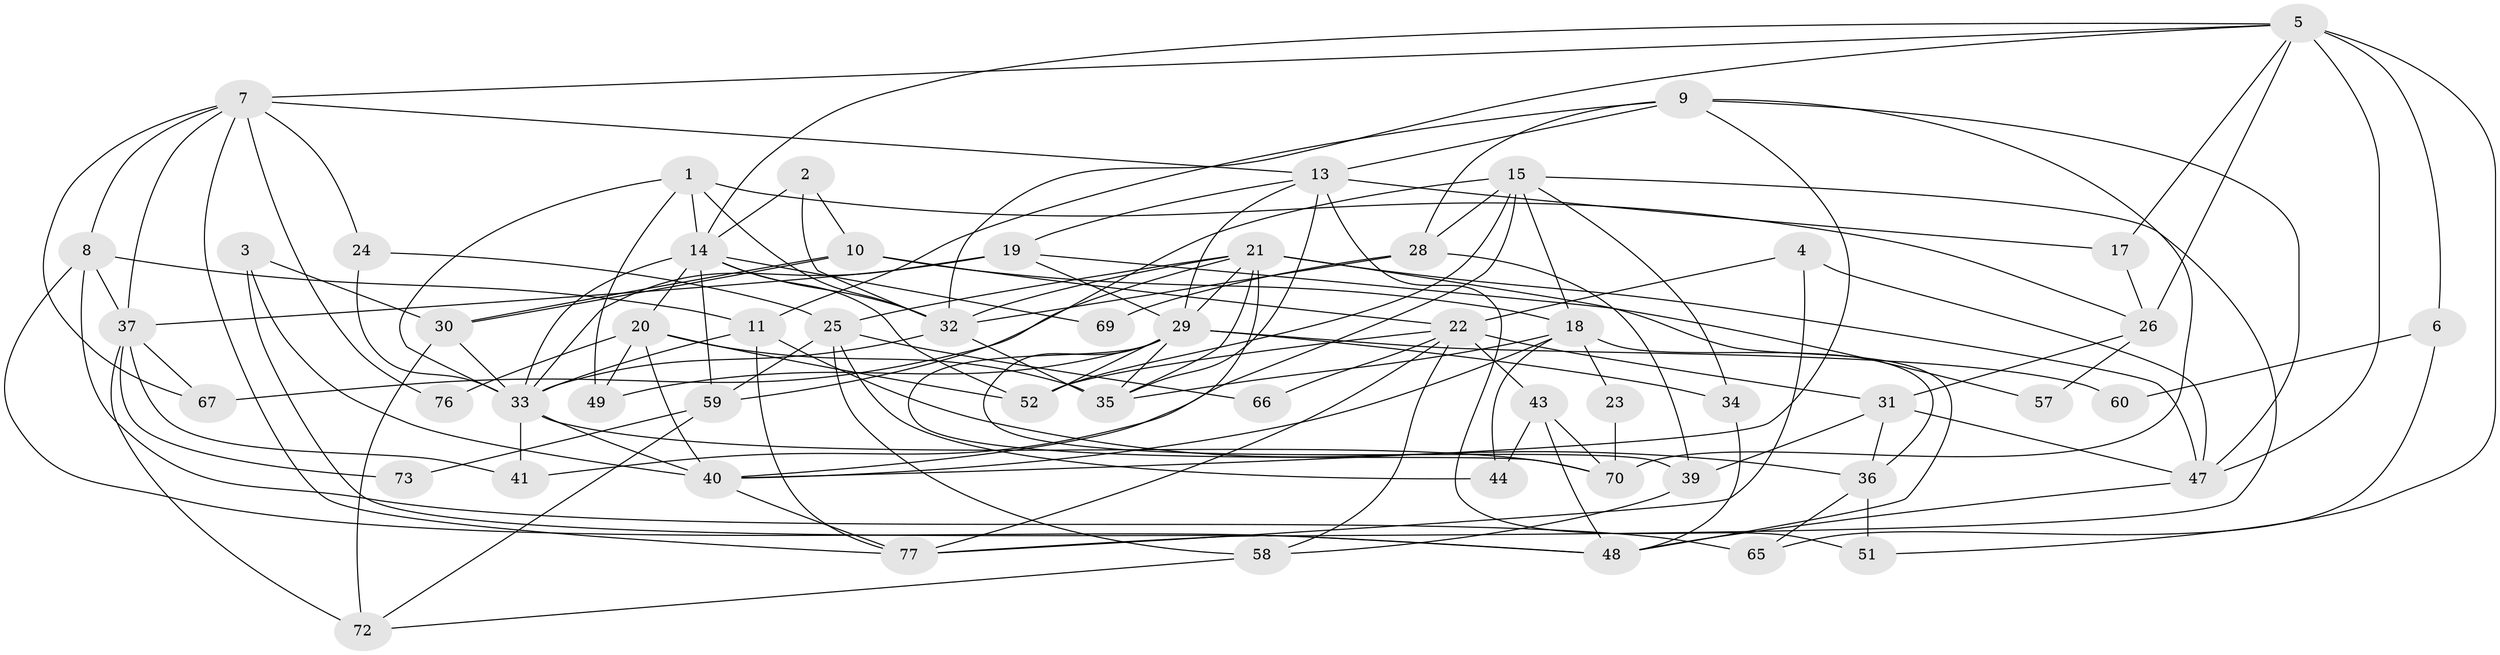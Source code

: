 // original degree distribution, {5: 0.18681318681318682, 2: 0.12087912087912088, 3: 0.31868131868131866, 4: 0.21978021978021978, 6: 0.10989010989010989, 7: 0.02197802197802198, 8: 0.02197802197802198}
// Generated by graph-tools (version 1.1) at 2025/41/03/06/25 10:41:59]
// undirected, 57 vertices, 140 edges
graph export_dot {
graph [start="1"]
  node [color=gray90,style=filled];
  1 [super="+16"];
  2 [super="+84"];
  3;
  4;
  5 [super="+56"];
  6;
  7 [super="+88"];
  8 [super="+71"];
  9 [super="+12"];
  10;
  11 [super="+27"];
  13 [super="+61"];
  14 [super="+50"];
  15 [super="+38"];
  17;
  18 [super="+42"];
  19 [super="+53"];
  20 [super="+75"];
  21 [super="+85"];
  22 [super="+68"];
  23;
  24;
  25 [super="+91"];
  26;
  28;
  29 [super="+46"];
  30 [super="+45"];
  31 [super="+54"];
  32 [super="+62"];
  33 [super="+74"];
  34;
  35 [super="+81"];
  36 [super="+82"];
  37 [super="+79"];
  39 [super="+55"];
  40 [super="+89"];
  41;
  43 [super="+63"];
  44;
  47 [super="+90"];
  48 [super="+64"];
  49;
  51;
  52 [super="+83"];
  57;
  58 [super="+86"];
  59 [super="+87"];
  60;
  65;
  66;
  67;
  69;
  70;
  72 [super="+80"];
  73;
  76;
  77 [super="+78"];
  1 -- 26;
  1 -- 49;
  1 -- 32;
  1 -- 14;
  1 -- 33;
  2 -- 10;
  2 -- 32;
  2 -- 14;
  3 -- 30;
  3 -- 48;
  3 -- 40;
  4 -- 47;
  4 -- 77;
  4 -- 22;
  5 -- 51;
  5 -- 7;
  5 -- 32;
  5 -- 17;
  5 -- 6;
  5 -- 26;
  5 -- 47;
  5 -- 14;
  6 -- 60;
  6 -- 65;
  7 -- 13;
  7 -- 8;
  7 -- 76;
  7 -- 67;
  7 -- 24;
  7 -- 77;
  7 -- 37;
  8 -- 37;
  8 -- 65 [weight=2];
  8 -- 11;
  8 -- 48;
  9 -- 28;
  9 -- 11;
  9 -- 70;
  9 -- 40;
  9 -- 13;
  9 -- 47;
  10 -- 30;
  10 -- 30;
  10 -- 22;
  10 -- 18;
  11 -- 36;
  11 -- 33;
  11 -- 77;
  13 -- 17;
  13 -- 35;
  13 -- 19;
  13 -- 29;
  13 -- 51;
  14 -- 32;
  14 -- 69;
  14 -- 20;
  14 -- 59 [weight=2];
  14 -- 33;
  14 -- 52;
  15 -- 34;
  15 -- 18;
  15 -- 52;
  15 -- 41;
  15 -- 28;
  15 -- 77;
  15 -- 59;
  17 -- 26;
  18 -- 40;
  18 -- 23;
  18 -- 35;
  18 -- 36;
  18 -- 44;
  19 -- 57;
  19 -- 29;
  19 -- 33;
  19 -- 37;
  20 -- 76;
  20 -- 49;
  20 -- 52;
  20 -- 40;
  20 -- 35;
  21 -- 35;
  21 -- 32;
  21 -- 25;
  21 -- 29;
  21 -- 47;
  21 -- 48;
  21 -- 67;
  21 -- 40;
  22 -- 52;
  22 -- 77;
  22 -- 58;
  22 -- 66;
  22 -- 43;
  22 -- 31;
  23 -- 70;
  24 -- 33;
  24 -- 25;
  25 -- 44;
  25 -- 66;
  25 -- 58;
  25 -- 59;
  26 -- 57;
  26 -- 31;
  28 -- 32;
  28 -- 39 [weight=2];
  28 -- 69;
  29 -- 52 [weight=2];
  29 -- 34;
  29 -- 39;
  29 -- 49;
  29 -- 60 [weight=2];
  29 -- 35;
  29 -- 70;
  30 -- 72;
  30 -- 33;
  31 -- 47;
  31 -- 36;
  31 -- 39;
  32 -- 33;
  32 -- 35;
  33 -- 70;
  33 -- 40;
  33 -- 41;
  34 -- 48;
  36 -- 65;
  36 -- 51;
  37 -- 72;
  37 -- 67;
  37 -- 73;
  37 -- 41;
  39 -- 58;
  40 -- 77;
  43 -- 70 [weight=2];
  43 -- 48;
  43 -- 44;
  47 -- 48;
  58 -- 72;
  59 -- 73;
  59 -- 72;
}
